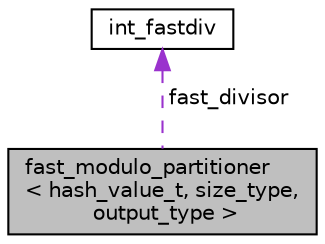 digraph "fast_modulo_partitioner&lt; hash_value_t, size_type, output_type &gt;"
{
  edge [fontname="Helvetica",fontsize="10",labelfontname="Helvetica",labelfontsize="10"];
  node [fontname="Helvetica",fontsize="10",shape=record];
  Node1 [label="fast_modulo_partitioner\l\< hash_value_t, size_type,\l output_type \>",height=0.2,width=0.4,color="black", fillcolor="grey75", style="filled", fontcolor="black"];
  Node2 -> Node1 [dir="back",color="darkorchid3",fontsize="10",style="dashed",label=" fast_divisor" ,fontname="Helvetica"];
  Node2 [label="int_fastdiv",height=0.2,width=0.4,color="black", fillcolor="white", style="filled",URL="$classint__fastdiv.html"];
}
